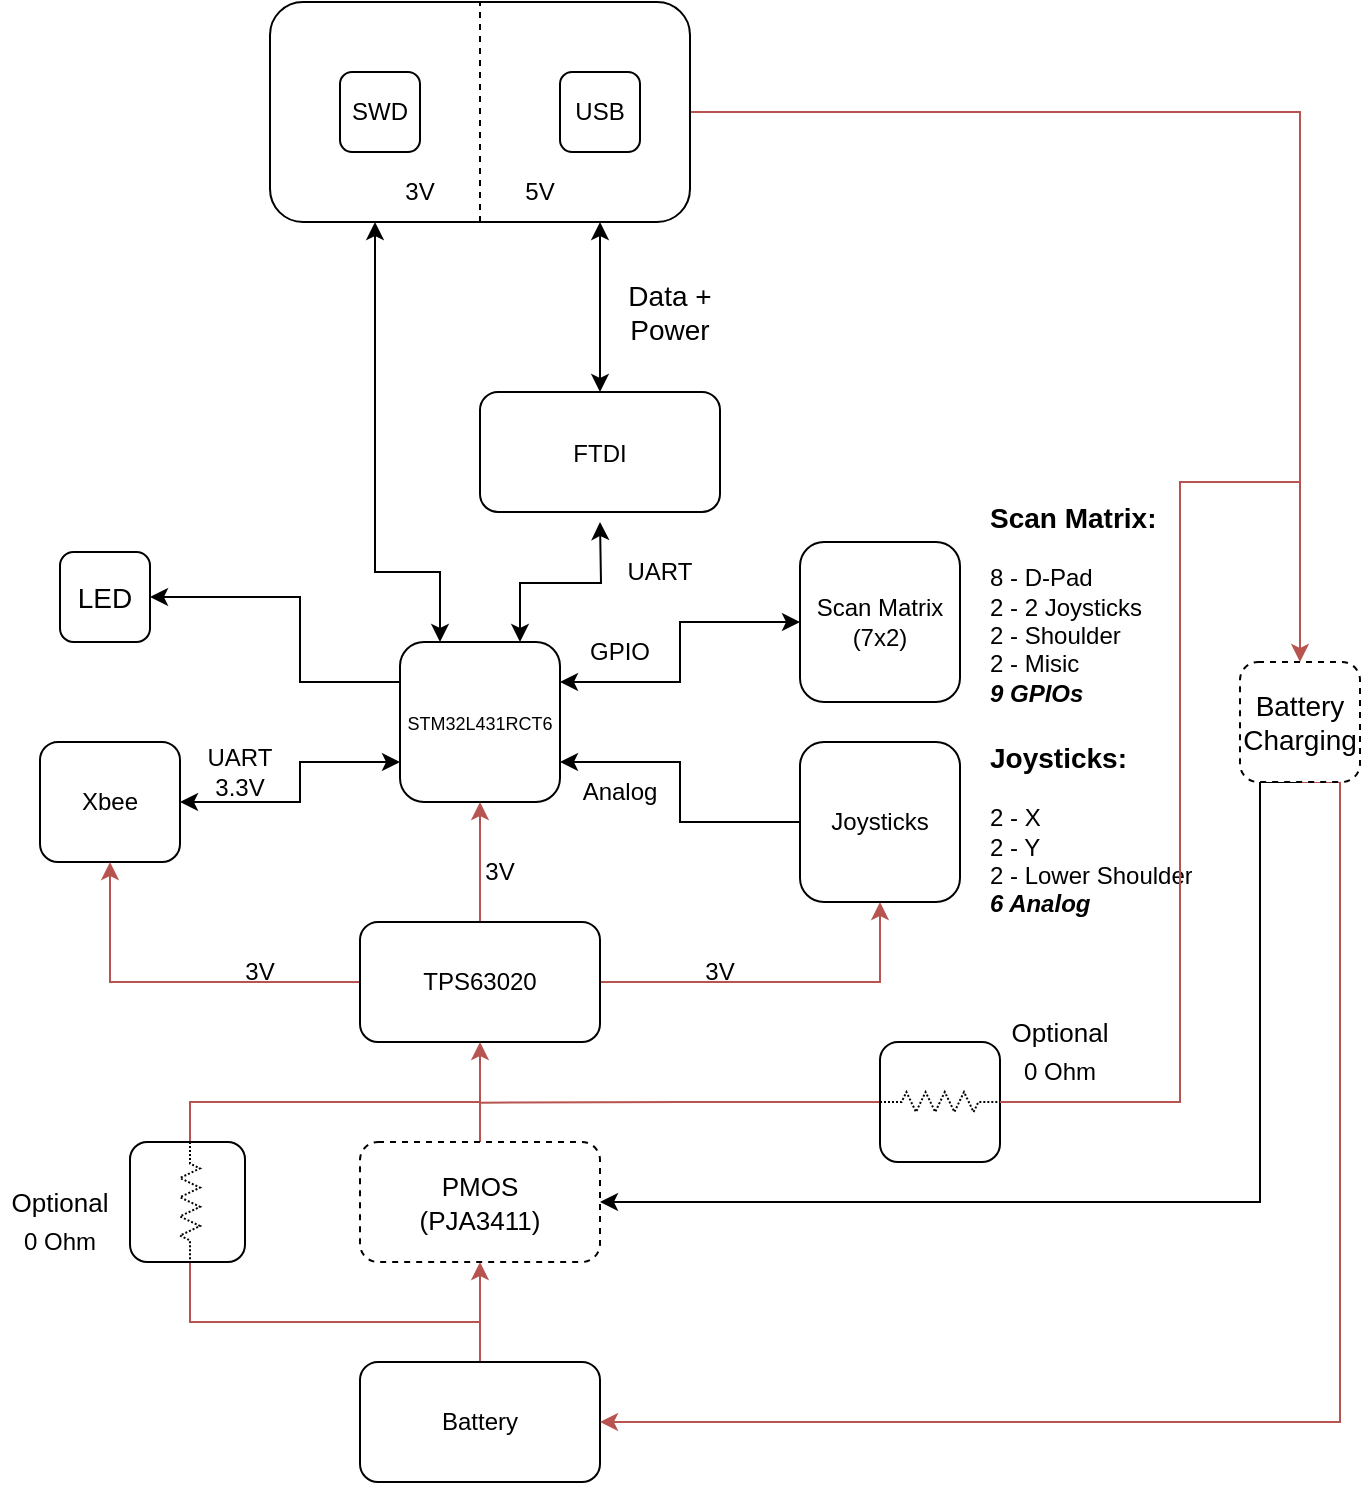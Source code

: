 <mxfile version="20.0.0" type="device"><diagram id="pjE9XB7jsbWvMYN2_QsS" name="Page-1"><mxGraphModel dx="813" dy="434" grid="1" gridSize="10" guides="1" tooltips="1" connect="1" arrows="1" fold="1" page="1" pageScale="1" pageWidth="850" pageHeight="1100" math="0" shadow="0"><root><mxCell id="0"/><mxCell id="1" parent="0"/><mxCell id="TSWpiaEa6ywrGgnGoQMm-10" value="" style="edgeStyle=orthogonalEdgeStyle;rounded=0;orthogonalLoop=1;jettySize=auto;html=1;entryX=0.25;entryY=1;entryDx=0;entryDy=0;startArrow=classic;startFill=1;" edge="1" parent="1" source="TSWpiaEa6ywrGgnGoQMm-1" target="TSWpiaEa6ywrGgnGoQMm-6"><mxGeometry relative="1" as="geometry"><Array as="points"><mxPoint x="290" y="305"/><mxPoint x="258" y="305"/></Array></mxGeometry></mxCell><mxCell id="TSWpiaEa6ywrGgnGoQMm-17" value="" style="edgeStyle=orthogonalEdgeStyle;rounded=0;orthogonalLoop=1;jettySize=auto;html=1;startArrow=classic;startFill=1;" edge="1" parent="1" source="TSWpiaEa6ywrGgnGoQMm-1" target="TSWpiaEa6ywrGgnGoQMm-4"><mxGeometry relative="1" as="geometry"><Array as="points"><mxPoint x="220" y="400"/><mxPoint x="220" y="420"/></Array></mxGeometry></mxCell><mxCell id="TSWpiaEa6ywrGgnGoQMm-18" style="edgeStyle=orthogonalEdgeStyle;rounded=0;orthogonalLoop=1;jettySize=auto;html=1;entryX=0;entryY=0.5;entryDx=0;entryDy=0;startArrow=classic;startFill=1;" edge="1" parent="1" source="TSWpiaEa6ywrGgnGoQMm-1" target="TSWpiaEa6ywrGgnGoQMm-3"><mxGeometry relative="1" as="geometry"><mxPoint x="430" y="320" as="targetPoint"/><Array as="points"><mxPoint x="410" y="360"/><mxPoint x="410" y="330"/></Array></mxGeometry></mxCell><mxCell id="TSWpiaEa6ywrGgnGoQMm-19" style="edgeStyle=orthogonalEdgeStyle;rounded=0;orthogonalLoop=1;jettySize=auto;html=1;exitX=1;exitY=0.75;exitDx=0;exitDy=0;startArrow=classic;startFill=1;endArrow=none;endFill=0;" edge="1" parent="1" source="TSWpiaEa6ywrGgnGoQMm-1" target="TSWpiaEa6ywrGgnGoQMm-20"><mxGeometry relative="1" as="geometry"><mxPoint x="420" y="420" as="targetPoint"/></mxGeometry></mxCell><mxCell id="TSWpiaEa6ywrGgnGoQMm-42" style="edgeStyle=orthogonalEdgeStyle;rounded=0;orthogonalLoop=1;jettySize=auto;html=1;exitX=0;exitY=0.25;exitDx=0;exitDy=0;entryX=1;entryY=0.5;entryDx=0;entryDy=0;fontSize=14;" edge="1" parent="1" source="TSWpiaEa6ywrGgnGoQMm-1" target="TSWpiaEa6ywrGgnGoQMm-38"><mxGeometry relative="1" as="geometry"><Array as="points"><mxPoint x="220" y="360"/><mxPoint x="220" y="318"/></Array></mxGeometry></mxCell><mxCell id="TSWpiaEa6ywrGgnGoQMm-58" style="edgeStyle=orthogonalEdgeStyle;rounded=0;orthogonalLoop=1;jettySize=auto;html=1;exitX=0.75;exitY=0;exitDx=0;exitDy=0;fontSize=12;endArrow=classic;endFill=1;startArrow=classic;startFill=1;" edge="1" parent="1" source="TSWpiaEa6ywrGgnGoQMm-1"><mxGeometry relative="1" as="geometry"><mxPoint x="370" y="280" as="targetPoint"/></mxGeometry></mxCell><mxCell id="TSWpiaEa6ywrGgnGoQMm-1" value="&lt;font style=&quot;font-size: 9px;&quot;&gt;STM32L431RCT6&lt;br/&gt;          &lt;/font&gt;" style="rounded=1;whiteSpace=wrap;html=1;" vertex="1" parent="1"><mxGeometry x="270" y="340" width="80" height="80" as="geometry"/></mxCell><mxCell id="TSWpiaEa6ywrGgnGoQMm-40" style="edgeStyle=orthogonalEdgeStyle;rounded=0;orthogonalLoop=1;jettySize=auto;html=1;fontSize=14;fillColor=#f8cecc;strokeColor=#b85450;" edge="1" parent="1" source="TSWpiaEa6ywrGgnGoQMm-6" target="TSWpiaEa6ywrGgnGoQMm-39"><mxGeometry relative="1" as="geometry"/></mxCell><mxCell id="TSWpiaEa6ywrGgnGoQMm-6" value="" style="rounded=1;whiteSpace=wrap;html=1;" vertex="1" parent="1"><mxGeometry x="205" y="20" width="210" height="110" as="geometry"/></mxCell><mxCell id="TSWpiaEa6ywrGgnGoQMm-2" value="SWD" style="rounded=1;whiteSpace=wrap;html=1;" vertex="1" parent="1"><mxGeometry x="240" y="55" width="40" height="40" as="geometry"/></mxCell><mxCell id="TSWpiaEa6ywrGgnGoQMm-3" value="Scan Matrix &lt;br&gt;(7x2)" style="rounded=1;whiteSpace=wrap;html=1;" vertex="1" parent="1"><mxGeometry x="470" y="290" width="80" height="80" as="geometry"/></mxCell><mxCell id="TSWpiaEa6ywrGgnGoQMm-4" value="Xbee" style="rounded=1;whiteSpace=wrap;html=1;" vertex="1" parent="1"><mxGeometry x="90" y="390" width="70" height="60" as="geometry"/></mxCell><mxCell id="TSWpiaEa6ywrGgnGoQMm-47" style="edgeStyle=orthogonalEdgeStyle;rounded=0;orthogonalLoop=1;jettySize=auto;html=1;entryX=0.5;entryY=1;entryDx=0;entryDy=0;fontSize=14;fillColor=#f8cecc;strokeColor=#b85450;" edge="1" parent="1" source="TSWpiaEa6ywrGgnGoQMm-5" target="TSWpiaEa6ywrGgnGoQMm-43"><mxGeometry relative="1" as="geometry"/></mxCell><mxCell id="TSWpiaEa6ywrGgnGoQMm-5" value="Battery" style="rounded=1;whiteSpace=wrap;html=1;" vertex="1" parent="1"><mxGeometry x="250" y="700" width="120" height="60" as="geometry"/></mxCell><mxCell id="TSWpiaEa6ywrGgnGoQMm-7" value="USB" style="rounded=1;whiteSpace=wrap;html=1;" vertex="1" parent="1"><mxGeometry x="350" y="55" width="40" height="40" as="geometry"/></mxCell><mxCell id="TSWpiaEa6ywrGgnGoQMm-8" value="" style="endArrow=none;dashed=1;html=1;rounded=0;exitX=0.5;exitY=1;exitDx=0;exitDy=0;entryX=0.5;entryY=0;entryDx=0;entryDy=0;" edge="1" parent="1" source="TSWpiaEa6ywrGgnGoQMm-6" target="TSWpiaEa6ywrGgnGoQMm-6"><mxGeometry width="50" height="50" relative="1" as="geometry"><mxPoint x="285" y="210" as="sourcePoint"/><mxPoint x="335" y="160" as="targetPoint"/></mxGeometry></mxCell><mxCell id="TSWpiaEa6ywrGgnGoQMm-13" value="" style="edgeStyle=orthogonalEdgeStyle;rounded=0;orthogonalLoop=1;jettySize=auto;html=1;fillColor=#f8cecc;strokeColor=#b85450;" edge="1" parent="1" source="TSWpiaEa6ywrGgnGoQMm-12" target="TSWpiaEa6ywrGgnGoQMm-1"><mxGeometry relative="1" as="geometry"/></mxCell><mxCell id="TSWpiaEa6ywrGgnGoQMm-34" style="edgeStyle=orthogonalEdgeStyle;rounded=0;orthogonalLoop=1;jettySize=auto;html=1;exitX=0;exitY=0.5;exitDx=0;exitDy=0;entryX=0.5;entryY=1;entryDx=0;entryDy=0;fontSize=14;fillColor=#f8cecc;strokeColor=#b85450;" edge="1" parent="1" source="TSWpiaEa6ywrGgnGoQMm-12" target="TSWpiaEa6ywrGgnGoQMm-4"><mxGeometry relative="1" as="geometry"/></mxCell><mxCell id="TSWpiaEa6ywrGgnGoQMm-36" style="edgeStyle=orthogonalEdgeStyle;rounded=0;orthogonalLoop=1;jettySize=auto;html=1;exitX=1;exitY=0.5;exitDx=0;exitDy=0;entryX=0.5;entryY=1;entryDx=0;entryDy=0;fontSize=14;fillColor=#f8cecc;strokeColor=#b85450;" edge="1" parent="1" source="TSWpiaEa6ywrGgnGoQMm-12" target="TSWpiaEa6ywrGgnGoQMm-20"><mxGeometry relative="1" as="geometry"/></mxCell><mxCell id="TSWpiaEa6ywrGgnGoQMm-12" value="TPS63020" style="rounded=1;whiteSpace=wrap;html=1;" vertex="1" parent="1"><mxGeometry x="250" y="480" width="120" height="60" as="geometry"/></mxCell><mxCell id="TSWpiaEa6ywrGgnGoQMm-14" value="3V" style="text;html=1;strokeColor=none;fillColor=none;align=center;verticalAlign=middle;whiteSpace=wrap;rounded=0;" vertex="1" parent="1"><mxGeometry x="290" y="440" width="60" height="30" as="geometry"/></mxCell><mxCell id="TSWpiaEa6ywrGgnGoQMm-20" value="Joysticks" style="rounded=1;whiteSpace=wrap;html=1;" vertex="1" parent="1"><mxGeometry x="470" y="390" width="80" height="80" as="geometry"/></mxCell><mxCell id="TSWpiaEa6ywrGgnGoQMm-21" value="Analog" style="text;html=1;strokeColor=none;fillColor=none;align=center;verticalAlign=middle;whiteSpace=wrap;rounded=0;" vertex="1" parent="1"><mxGeometry x="350" y="400" width="60" height="30" as="geometry"/></mxCell><mxCell id="TSWpiaEa6ywrGgnGoQMm-22" value="GPIO" style="text;html=1;strokeColor=none;fillColor=none;align=center;verticalAlign=middle;whiteSpace=wrap;rounded=0;" vertex="1" parent="1"><mxGeometry x="350" y="330" width="60" height="30" as="geometry"/></mxCell><mxCell id="TSWpiaEa6ywrGgnGoQMm-23" value="UART 3.3V" style="text;html=1;strokeColor=none;fillColor=none;align=center;verticalAlign=middle;whiteSpace=wrap;rounded=0;" vertex="1" parent="1"><mxGeometry x="160" y="390" width="60" height="30" as="geometry"/></mxCell><mxCell id="TSWpiaEa6ywrGgnGoQMm-26" value="5V" style="text;html=1;strokeColor=none;fillColor=none;align=center;verticalAlign=middle;whiteSpace=wrap;rounded=0;" vertex="1" parent="1"><mxGeometry x="310" y="100" width="60" height="30" as="geometry"/></mxCell><mxCell id="TSWpiaEa6ywrGgnGoQMm-27" value="3V" style="text;html=1;strokeColor=none;fillColor=none;align=center;verticalAlign=middle;whiteSpace=wrap;rounded=0;" vertex="1" parent="1"><mxGeometry x="250" y="100" width="60" height="30" as="geometry"/></mxCell><mxCell id="TSWpiaEa6ywrGgnGoQMm-28" value="&lt;div&gt;&lt;b&gt;&lt;font style=&quot;font-size: 14px;&quot;&gt;Scan Matrix:&lt;/font&gt;&lt;/b&gt;&lt;/div&gt;&lt;div&gt;&lt;br&gt;&lt;/div&gt;&lt;div&gt;8 - D-Pad &lt;br&gt;&lt;/div&gt;&lt;div&gt;2 - 2 Joysticks&lt;/div&gt;&lt;div&gt;2 - Shoulder &lt;br&gt;&lt;/div&gt;&lt;div&gt;2 - Misic&lt;/div&gt;&lt;div&gt;&lt;b&gt;&lt;i&gt;9 GPIOs&lt;/i&gt;&lt;/b&gt;&lt;br&gt;&lt;/div&gt;" style="text;html=1;strokeColor=none;fillColor=none;spacing=5;spacingTop=-20;whiteSpace=wrap;overflow=hidden;rounded=0;" vertex="1" parent="1"><mxGeometry x="560" y="280" width="150" height="90" as="geometry"/></mxCell><mxCell id="TSWpiaEa6ywrGgnGoQMm-29" value="&lt;div&gt;&lt;b&gt;&lt;font style=&quot;font-size: 14px;&quot;&gt;Joysticks:&lt;/font&gt;&lt;/b&gt;&lt;/div&gt;&lt;div&gt;&lt;br&gt;&lt;/div&gt;&lt;div&gt;2 - X &lt;br&gt;&lt;/div&gt;&lt;div&gt;2 - Y&lt;/div&gt;&lt;div&gt;2 - Lower Shoulder&lt;br&gt;&lt;/div&gt;&lt;div&gt;&lt;i&gt;&lt;b&gt;6 Analog&lt;/b&gt;&lt;/i&gt;&lt;/div&gt;" style="text;html=1;strokeColor=none;fillColor=none;spacing=5;spacingTop=-20;whiteSpace=wrap;overflow=hidden;rounded=0;" vertex="1" parent="1"><mxGeometry x="560" y="400" width="120" height="80" as="geometry"/></mxCell><mxCell id="TSWpiaEa6ywrGgnGoQMm-33" value="Data + Power" style="text;html=1;strokeColor=none;fillColor=none;align=center;verticalAlign=middle;whiteSpace=wrap;rounded=0;fontSize=14;" vertex="1" parent="1"><mxGeometry x="375" y="160" width="60" height="30" as="geometry"/></mxCell><mxCell id="TSWpiaEa6ywrGgnGoQMm-35" value="3V" style="text;html=1;strokeColor=none;fillColor=none;align=center;verticalAlign=middle;whiteSpace=wrap;rounded=0;" vertex="1" parent="1"><mxGeometry x="170" y="490" width="60" height="30" as="geometry"/></mxCell><mxCell id="TSWpiaEa6ywrGgnGoQMm-37" value="3V" style="text;html=1;strokeColor=none;fillColor=none;align=center;verticalAlign=middle;whiteSpace=wrap;rounded=0;" vertex="1" parent="1"><mxGeometry x="400" y="490" width="60" height="30" as="geometry"/></mxCell><mxCell id="TSWpiaEa6ywrGgnGoQMm-38" value="LED" style="rounded=1;whiteSpace=wrap;html=1;fontSize=14;" vertex="1" parent="1"><mxGeometry x="100" y="295" width="45" height="45" as="geometry"/></mxCell><mxCell id="TSWpiaEa6ywrGgnGoQMm-41" style="edgeStyle=orthogonalEdgeStyle;rounded=0;orthogonalLoop=1;jettySize=auto;html=1;exitX=0.5;exitY=1;exitDx=0;exitDy=0;entryX=1;entryY=0.5;entryDx=0;entryDy=0;fontSize=14;fillColor=#f8cecc;strokeColor=#b85450;" edge="1" parent="1" source="TSWpiaEa6ywrGgnGoQMm-39" target="TSWpiaEa6ywrGgnGoQMm-5"><mxGeometry relative="1" as="geometry"><Array as="points"><mxPoint x="740" y="410"/><mxPoint x="740" y="730"/></Array></mxGeometry></mxCell><mxCell id="TSWpiaEa6ywrGgnGoQMm-46" style="edgeStyle=orthogonalEdgeStyle;rounded=0;orthogonalLoop=1;jettySize=auto;html=1;exitX=0.5;exitY=1;exitDx=0;exitDy=0;entryX=1;entryY=0.5;entryDx=0;entryDy=0;fontSize=14;" edge="1" parent="1" source="TSWpiaEa6ywrGgnGoQMm-39" target="TSWpiaEa6ywrGgnGoQMm-43"><mxGeometry relative="1" as="geometry"><Array as="points"><mxPoint x="700" y="410"/><mxPoint x="700" y="620"/></Array></mxGeometry></mxCell><mxCell id="TSWpiaEa6ywrGgnGoQMm-39" value="Battery&lt;br&gt;Charging" style="rounded=1;whiteSpace=wrap;html=1;fontSize=14;dashed=1;" vertex="1" parent="1"><mxGeometry x="690" y="350" width="60" height="60" as="geometry"/></mxCell><mxCell id="TSWpiaEa6ywrGgnGoQMm-45" style="edgeStyle=orthogonalEdgeStyle;rounded=0;orthogonalLoop=1;jettySize=auto;html=1;entryX=0.5;entryY=1;entryDx=0;entryDy=0;fontSize=14;fillColor=#f8cecc;strokeColor=#b85450;" edge="1" parent="1" source="TSWpiaEa6ywrGgnGoQMm-43" target="TSWpiaEa6ywrGgnGoQMm-12"><mxGeometry relative="1" as="geometry"/></mxCell><mxCell id="TSWpiaEa6ywrGgnGoQMm-43" value="&lt;font style=&quot;font-size: 13px;&quot;&gt;PMOS&lt;br&gt;&lt;font style=&quot;font-size: 13px;&quot;&gt;(&lt;/font&gt;&lt;/font&gt;&lt;font style=&quot;font-size: 13px;&quot;&gt;PJA3411)&lt;/font&gt;" style="rounded=1;whiteSpace=wrap;html=1;fontSize=14;dashed=1;" vertex="1" parent="1"><mxGeometry x="250" y="590" width="120" height="60" as="geometry"/></mxCell><mxCell id="TSWpiaEa6ywrGgnGoQMm-50" style="edgeStyle=orthogonalEdgeStyle;rounded=0;orthogonalLoop=1;jettySize=auto;html=1;exitX=1;exitY=0.5;exitDx=0;exitDy=0;exitPerimeter=0;fontSize=13;endArrow=none;endFill=0;fillColor=#f8cecc;strokeColor=#b85450;" edge="1" parent="1" source="TSWpiaEa6ywrGgnGoQMm-49"><mxGeometry relative="1" as="geometry"><mxPoint x="310" y="680" as="targetPoint"/><Array as="points"><mxPoint x="165" y="680"/></Array></mxGeometry></mxCell><mxCell id="TSWpiaEa6ywrGgnGoQMm-51" style="edgeStyle=orthogonalEdgeStyle;rounded=0;orthogonalLoop=1;jettySize=auto;html=1;exitX=0;exitY=0.5;exitDx=0;exitDy=0;exitPerimeter=0;fontSize=13;endArrow=none;endFill=0;fillColor=#f8cecc;strokeColor=#b85450;" edge="1" parent="1" source="TSWpiaEa6ywrGgnGoQMm-49"><mxGeometry relative="1" as="geometry"><mxPoint x="310" y="570" as="targetPoint"/><Array as="points"><mxPoint x="165" y="570"/></Array></mxGeometry></mxCell><mxCell id="TSWpiaEa6ywrGgnGoQMm-49" value="" style="pointerEvents=1;verticalLabelPosition=bottom;shadow=0;dashed=1;align=center;html=1;verticalAlign=top;shape=mxgraph.electrical.resistors.resistor_2;dashPattern=1 1;fontSize=13;rotation=90;" vertex="1" parent="1"><mxGeometry x="135" y="615" width="60" height="10" as="geometry"/></mxCell><mxCell id="TSWpiaEa6ywrGgnGoQMm-52" value="" style="rounded=1;whiteSpace=wrap;html=1;fontSize=13;fillColor=none;" vertex="1" parent="1"><mxGeometry x="135" y="590" width="57.5" height="60" as="geometry"/></mxCell><mxCell id="TSWpiaEa6ywrGgnGoQMm-54" value="Optional" style="text;html=1;strokeColor=none;fillColor=none;align=center;verticalAlign=middle;whiteSpace=wrap;rounded=0;fontSize=13;" vertex="1" parent="1"><mxGeometry x="70" y="605" width="60" height="30" as="geometry"/></mxCell><mxCell id="TSWpiaEa6ywrGgnGoQMm-57" style="edgeStyle=orthogonalEdgeStyle;rounded=0;orthogonalLoop=1;jettySize=auto;html=1;entryX=1;entryY=1;entryDx=0;entryDy=0;fontSize=12;endArrow=classic;endFill=1;startArrow=classic;startFill=1;" edge="1" parent="1" source="TSWpiaEa6ywrGgnGoQMm-55" target="TSWpiaEa6ywrGgnGoQMm-26"><mxGeometry relative="1" as="geometry"/></mxCell><mxCell id="TSWpiaEa6ywrGgnGoQMm-55" value="&lt;font style=&quot;font-size: 12px;&quot;&gt;FTDI&lt;/font&gt;" style="rounded=1;whiteSpace=wrap;html=1;fontSize=13;fillColor=default;" vertex="1" parent="1"><mxGeometry x="310" y="215" width="120" height="60" as="geometry"/></mxCell><mxCell id="TSWpiaEa6ywrGgnGoQMm-62" style="edgeStyle=orthogonalEdgeStyle;rounded=0;orthogonalLoop=1;jettySize=auto;html=1;exitX=0;exitY=0.5;exitDx=0;exitDy=0;fontSize=12;startArrow=none;startFill=0;endArrow=none;endFill=0;fillColor=#f8cecc;strokeColor=#b85450;" edge="1" parent="1" source="TSWpiaEa6ywrGgnGoQMm-59"><mxGeometry relative="1" as="geometry"><mxPoint x="310" y="570.333" as="targetPoint"/></mxGeometry></mxCell><mxCell id="TSWpiaEa6ywrGgnGoQMm-59" value="" style="rounded=1;whiteSpace=wrap;html=1;fontSize=13;fillColor=none;" vertex="1" parent="1"><mxGeometry x="510" y="540" width="60" height="60" as="geometry"/></mxCell><mxCell id="TSWpiaEa6ywrGgnGoQMm-63" style="edgeStyle=orthogonalEdgeStyle;rounded=0;orthogonalLoop=1;jettySize=auto;html=1;exitX=1;exitY=0.5;exitDx=0;exitDy=0;exitPerimeter=0;fontSize=12;startArrow=none;startFill=0;endArrow=none;endFill=0;fillColor=#f8cecc;strokeColor=#b85450;" edge="1" parent="1" source="TSWpiaEa6ywrGgnGoQMm-61"><mxGeometry relative="1" as="geometry"><mxPoint x="720" y="260" as="targetPoint"/><Array as="points"><mxPoint x="660" y="570"/><mxPoint x="660" y="260"/></Array></mxGeometry></mxCell><mxCell id="TSWpiaEa6ywrGgnGoQMm-61" value="" style="pointerEvents=1;verticalLabelPosition=bottom;shadow=0;dashed=1;align=center;html=1;verticalAlign=top;shape=mxgraph.electrical.resistors.resistor_2;dashPattern=1 1;fontSize=13;rotation=0;" vertex="1" parent="1"><mxGeometry x="510" y="565" width="60" height="10" as="geometry"/></mxCell><mxCell id="TSWpiaEa6ywrGgnGoQMm-64" value="0 Ohm" style="text;html=1;strokeColor=none;fillColor=none;align=center;verticalAlign=middle;whiteSpace=wrap;rounded=0;fontSize=12;" vertex="1" parent="1"><mxGeometry x="70" y="625" width="60" height="30" as="geometry"/></mxCell><mxCell id="TSWpiaEa6ywrGgnGoQMm-65" value="Optional" style="text;html=1;strokeColor=none;fillColor=none;align=center;verticalAlign=middle;whiteSpace=wrap;rounded=0;fontSize=13;" vertex="1" parent="1"><mxGeometry x="570" y="520" width="60" height="30" as="geometry"/></mxCell><mxCell id="TSWpiaEa6ywrGgnGoQMm-66" value="0 Ohm" style="text;html=1;strokeColor=none;fillColor=none;align=center;verticalAlign=middle;whiteSpace=wrap;rounded=0;fontSize=12;" vertex="1" parent="1"><mxGeometry x="570" y="540" width="60" height="30" as="geometry"/></mxCell><mxCell id="TSWpiaEa6ywrGgnGoQMm-67" value="UART" style="text;html=1;strokeColor=none;fillColor=none;align=center;verticalAlign=middle;whiteSpace=wrap;rounded=0;fontSize=12;" vertex="1" parent="1"><mxGeometry x="370" y="290" width="60" height="30" as="geometry"/></mxCell></root></mxGraphModel></diagram></mxfile>
